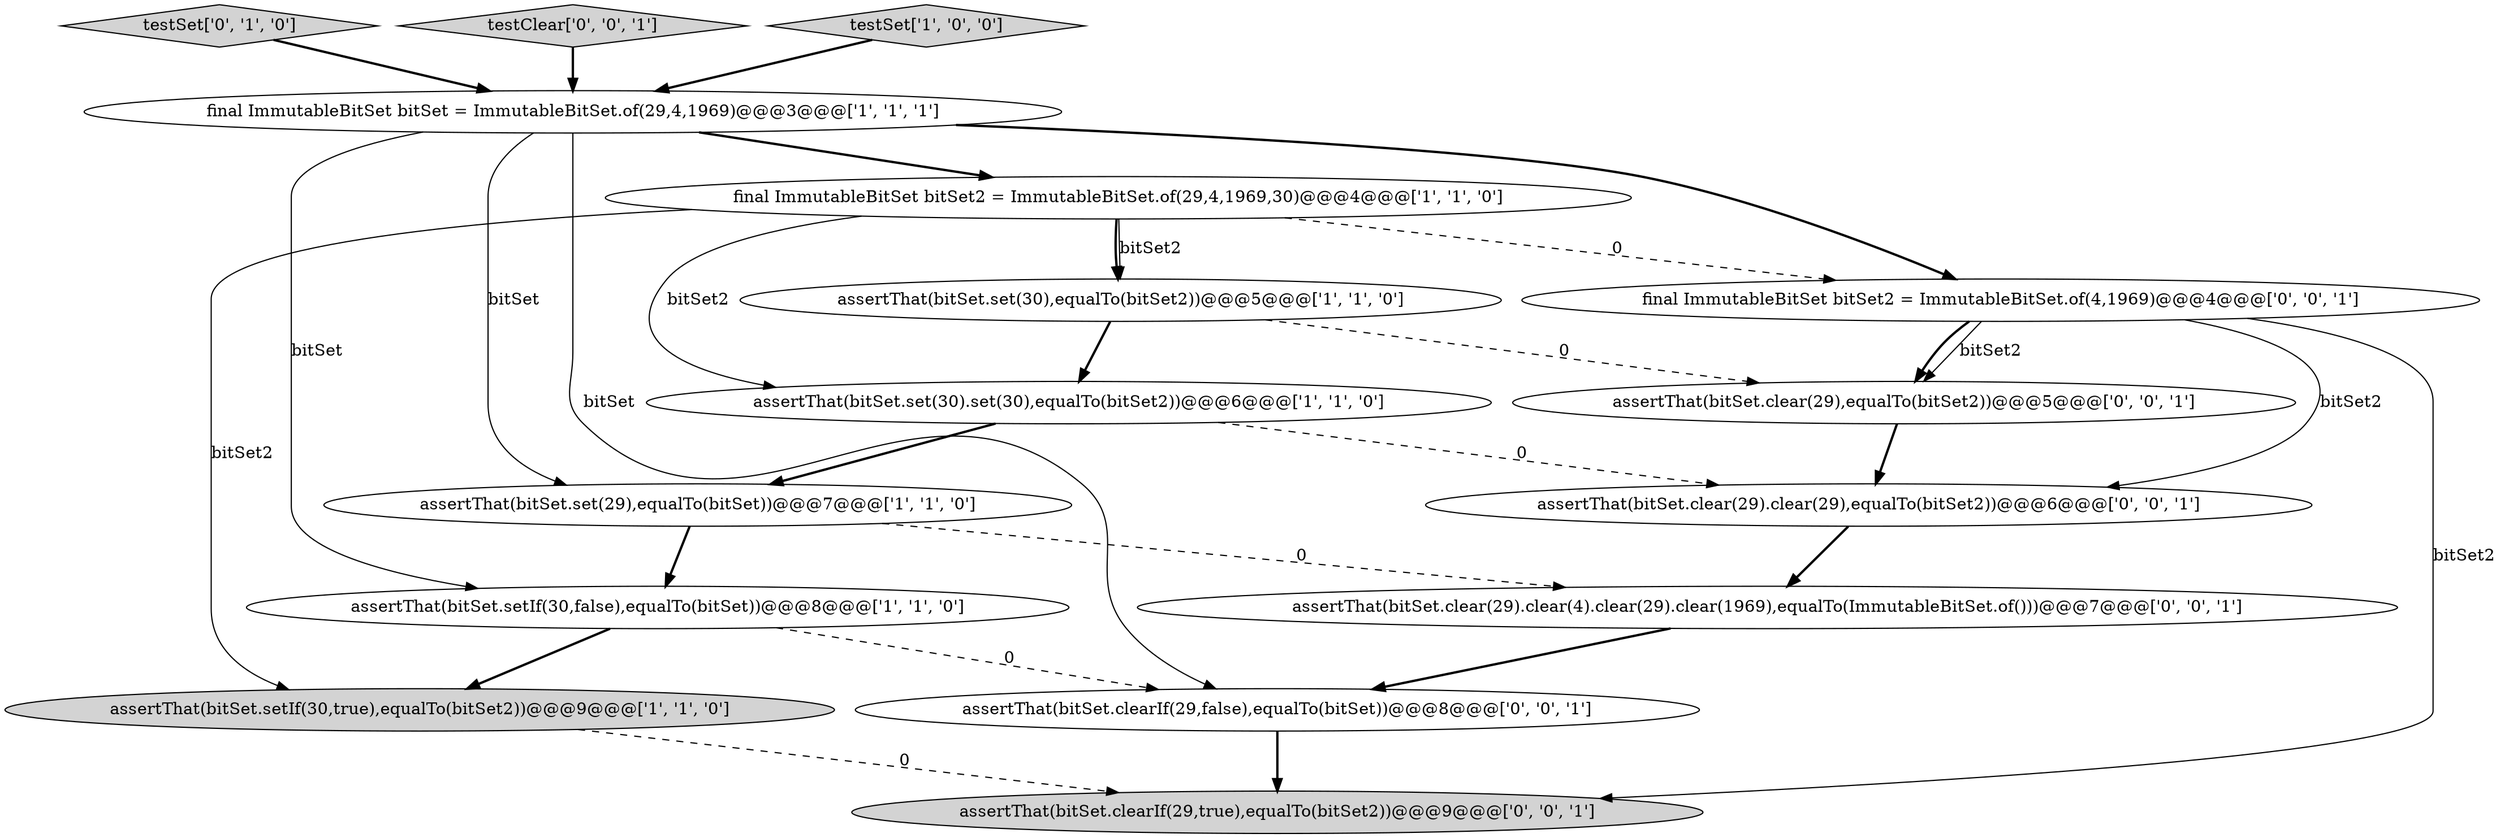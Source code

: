 digraph {
15 [style = filled, label = "assertThat(bitSet.clear(29).clear(29),equalTo(bitSet2))@@@6@@@['0', '0', '1']", fillcolor = white, shape = ellipse image = "AAA0AAABBB3BBB"];
3 [style = filled, label = "assertThat(bitSet.setIf(30,false),equalTo(bitSet))@@@8@@@['1', '1', '0']", fillcolor = white, shape = ellipse image = "AAA0AAABBB1BBB"];
0 [style = filled, label = "assertThat(bitSet.set(29),equalTo(bitSet))@@@7@@@['1', '1', '0']", fillcolor = white, shape = ellipse image = "AAA0AAABBB1BBB"];
4 [style = filled, label = "final ImmutableBitSet bitSet = ImmutableBitSet.of(29,4,1969)@@@3@@@['1', '1', '1']", fillcolor = white, shape = ellipse image = "AAA0AAABBB1BBB"];
12 [style = filled, label = "assertThat(bitSet.clear(29).clear(4).clear(29).clear(1969),equalTo(ImmutableBitSet.of()))@@@7@@@['0', '0', '1']", fillcolor = white, shape = ellipse image = "AAA0AAABBB3BBB"];
13 [style = filled, label = "assertThat(bitSet.clear(29),equalTo(bitSet2))@@@5@@@['0', '0', '1']", fillcolor = white, shape = ellipse image = "AAA0AAABBB3BBB"];
8 [style = filled, label = "testSet['0', '1', '0']", fillcolor = lightgray, shape = diamond image = "AAA0AAABBB2BBB"];
14 [style = filled, label = "assertThat(bitSet.clearIf(29,true),equalTo(bitSet2))@@@9@@@['0', '0', '1']", fillcolor = lightgray, shape = ellipse image = "AAA0AAABBB3BBB"];
5 [style = filled, label = "final ImmutableBitSet bitSet2 = ImmutableBitSet.of(29,4,1969,30)@@@4@@@['1', '1', '0']", fillcolor = white, shape = ellipse image = "AAA0AAABBB1BBB"];
1 [style = filled, label = "assertThat(bitSet.set(30).set(30),equalTo(bitSet2))@@@6@@@['1', '1', '0']", fillcolor = white, shape = ellipse image = "AAA0AAABBB1BBB"];
7 [style = filled, label = "assertThat(bitSet.set(30),equalTo(bitSet2))@@@5@@@['1', '1', '0']", fillcolor = white, shape = ellipse image = "AAA0AAABBB1BBB"];
11 [style = filled, label = "testClear['0', '0', '1']", fillcolor = lightgray, shape = diamond image = "AAA0AAABBB3BBB"];
9 [style = filled, label = "assertThat(bitSet.clearIf(29,false),equalTo(bitSet))@@@8@@@['0', '0', '1']", fillcolor = white, shape = ellipse image = "AAA0AAABBB3BBB"];
2 [style = filled, label = "assertThat(bitSet.setIf(30,true),equalTo(bitSet2))@@@9@@@['1', '1', '0']", fillcolor = lightgray, shape = ellipse image = "AAA0AAABBB1BBB"];
6 [style = filled, label = "testSet['1', '0', '0']", fillcolor = lightgray, shape = diamond image = "AAA0AAABBB1BBB"];
10 [style = filled, label = "final ImmutableBitSet bitSet2 = ImmutableBitSet.of(4,1969)@@@4@@@['0', '0', '1']", fillcolor = white, shape = ellipse image = "AAA0AAABBB3BBB"];
0->3 [style = bold, label=""];
4->10 [style = bold, label=""];
7->1 [style = bold, label=""];
5->1 [style = solid, label="bitSet2"];
1->15 [style = dashed, label="0"];
11->4 [style = bold, label=""];
1->0 [style = bold, label=""];
0->12 [style = dashed, label="0"];
12->9 [style = bold, label=""];
10->15 [style = solid, label="bitSet2"];
4->3 [style = solid, label="bitSet"];
10->13 [style = solid, label="bitSet2"];
6->4 [style = bold, label=""];
2->14 [style = dashed, label="0"];
3->2 [style = bold, label=""];
10->13 [style = bold, label=""];
10->14 [style = solid, label="bitSet2"];
5->10 [style = dashed, label="0"];
3->9 [style = dashed, label="0"];
5->2 [style = solid, label="bitSet2"];
4->0 [style = solid, label="bitSet"];
5->7 [style = solid, label="bitSet2"];
7->13 [style = dashed, label="0"];
9->14 [style = bold, label=""];
5->7 [style = bold, label=""];
4->9 [style = solid, label="bitSet"];
15->12 [style = bold, label=""];
13->15 [style = bold, label=""];
8->4 [style = bold, label=""];
4->5 [style = bold, label=""];
}
